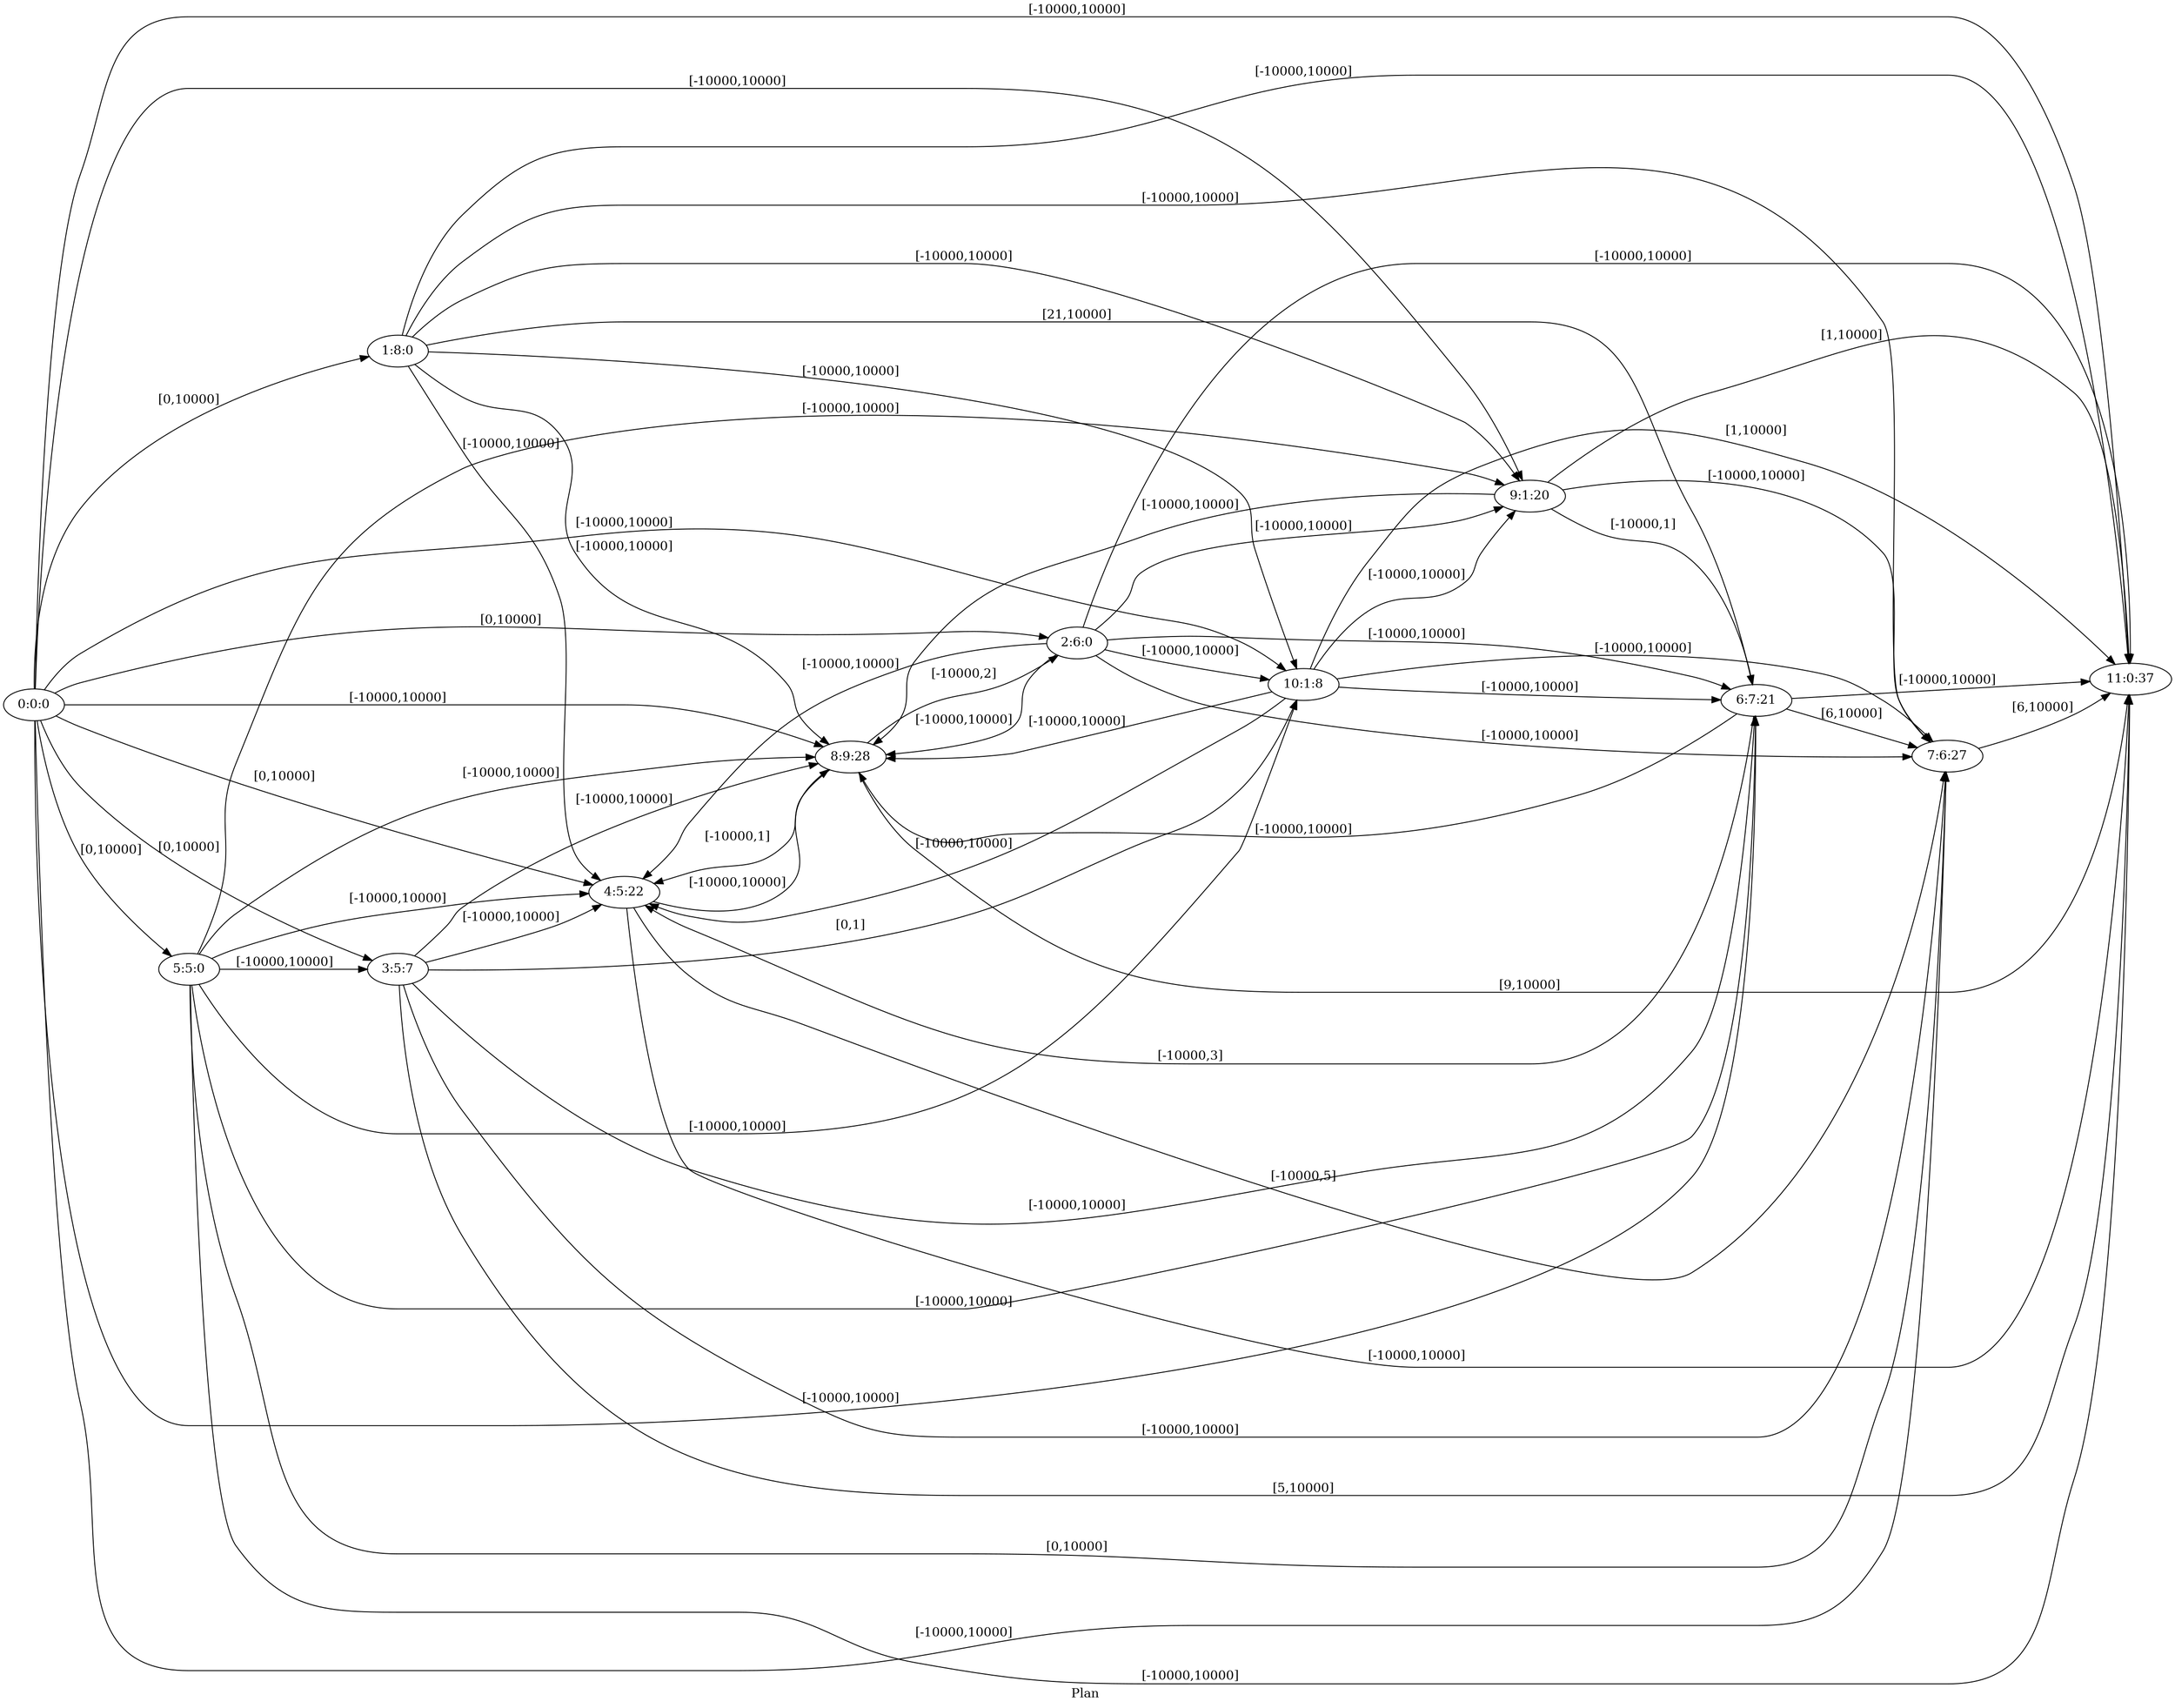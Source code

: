 digraph G {
 rankdir = LR;
 nodesep = .45; 
 size = 30;
label="Plan ";
 fldt = 0.67142;
"0:0:0"->"1:8:0"[ label = "[0,10000]"];
"0:0:0"->"2:6:0"[ label = "[0,10000]"];
"0:0:0"->"3:5:7"[ label = "[0,10000]"];
"0:0:0"->"4:5:22"[ label = "[0,10000]"];
"0:0:0"->"5:5:0"[ label = "[0,10000]"];
"0:0:0"->"6:7:21"[ label = "[-10000,10000]"];
"0:0:0"->"7:6:27"[ label = "[-10000,10000]"];
"0:0:0"->"8:9:28"[ label = "[-10000,10000]"];
"0:0:0"->"9:1:20"[ label = "[-10000,10000]"];
"0:0:0"->"10:1:8"[ label = "[-10000,10000]"];
"0:0:0"->"11:0:37"[ label = "[-10000,10000]"];
"1:8:0"->"4:5:22"[ label = "[-10000,10000]"];
"1:8:0"->"6:7:21"[ label = "[21,10000]"];
"1:8:0"->"7:6:27"[ label = "[-10000,10000]"];
"1:8:0"->"8:9:28"[ label = "[-10000,10000]"];
"1:8:0"->"9:1:20"[ label = "[-10000,10000]"];
"1:8:0"->"10:1:8"[ label = "[-10000,10000]"];
"1:8:0"->"11:0:37"[ label = "[-10000,10000]"];
"2:6:0"->"4:5:22"[ label = "[-10000,10000]"];
"2:6:0"->"6:7:21"[ label = "[-10000,10000]"];
"2:6:0"->"7:6:27"[ label = "[-10000,10000]"];
"2:6:0"->"8:9:28"[ label = "[-10000,10000]"];
"2:6:0"->"9:1:20"[ label = "[-10000,10000]"];
"2:6:0"->"10:1:8"[ label = "[-10000,10000]"];
"2:6:0"->"11:0:37"[ label = "[-10000,10000]"];
"3:5:7"->"4:5:22"[ label = "[-10000,10000]"];
"3:5:7"->"6:7:21"[ label = "[-10000,10000]"];
"3:5:7"->"7:6:27"[ label = "[-10000,10000]"];
"3:5:7"->"8:9:28"[ label = "[-10000,10000]"];
"3:5:7"->"10:1:8"[ label = "[0,1]"];
"3:5:7"->"11:0:37"[ label = "[5,10000]"];
"4:5:22"->"7:6:27"[ label = "[-10000,5]"];
"4:5:22"->"8:9:28"[ label = "[-10000,10000]"];
"4:5:22"->"11:0:37"[ label = "[-10000,10000]"];
"5:5:0"->"3:5:7"[ label = "[-10000,10000]"];
"5:5:0"->"4:5:22"[ label = "[-10000,10000]"];
"5:5:0"->"6:7:21"[ label = "[-10000,10000]"];
"5:5:0"->"7:6:27"[ label = "[0,10000]"];
"5:5:0"->"8:9:28"[ label = "[-10000,10000]"];
"5:5:0"->"9:1:20"[ label = "[-10000,10000]"];
"5:5:0"->"10:1:8"[ label = "[-10000,10000]"];
"5:5:0"->"11:0:37"[ label = "[-10000,10000]"];
"6:7:21"->"4:5:22"[ label = "[-10000,3]"];
"6:7:21"->"7:6:27"[ label = "[6,10000]"];
"6:7:21"->"8:9:28"[ label = "[-10000,10000]"];
"6:7:21"->"11:0:37"[ label = "[-10000,10000]"];
"7:6:27"->"11:0:37"[ label = "[6,10000]"];
"8:9:28"->"2:6:0"[ label = "[-10000,2]"];
"8:9:28"->"4:5:22"[ label = "[-10000,1]"];
"8:9:28"->"11:0:37"[ label = "[9,10000]"];
"9:1:20"->"6:7:21"[ label = "[-10000,1]"];
"9:1:20"->"7:6:27"[ label = "[-10000,10000]"];
"9:1:20"->"8:9:28"[ label = "[-10000,10000]"];
"9:1:20"->"11:0:37"[ label = "[1,10000]"];
"10:1:8"->"4:5:22"[ label = "[-10000,10000]"];
"10:1:8"->"6:7:21"[ label = "[-10000,10000]"];
"10:1:8"->"7:6:27"[ label = "[-10000,10000]"];
"10:1:8"->"8:9:28"[ label = "[-10000,10000]"];
"10:1:8"->"9:1:20"[ label = "[-10000,10000]"];
"10:1:8"->"11:0:37"[ label = "[1,10000]"];
}
